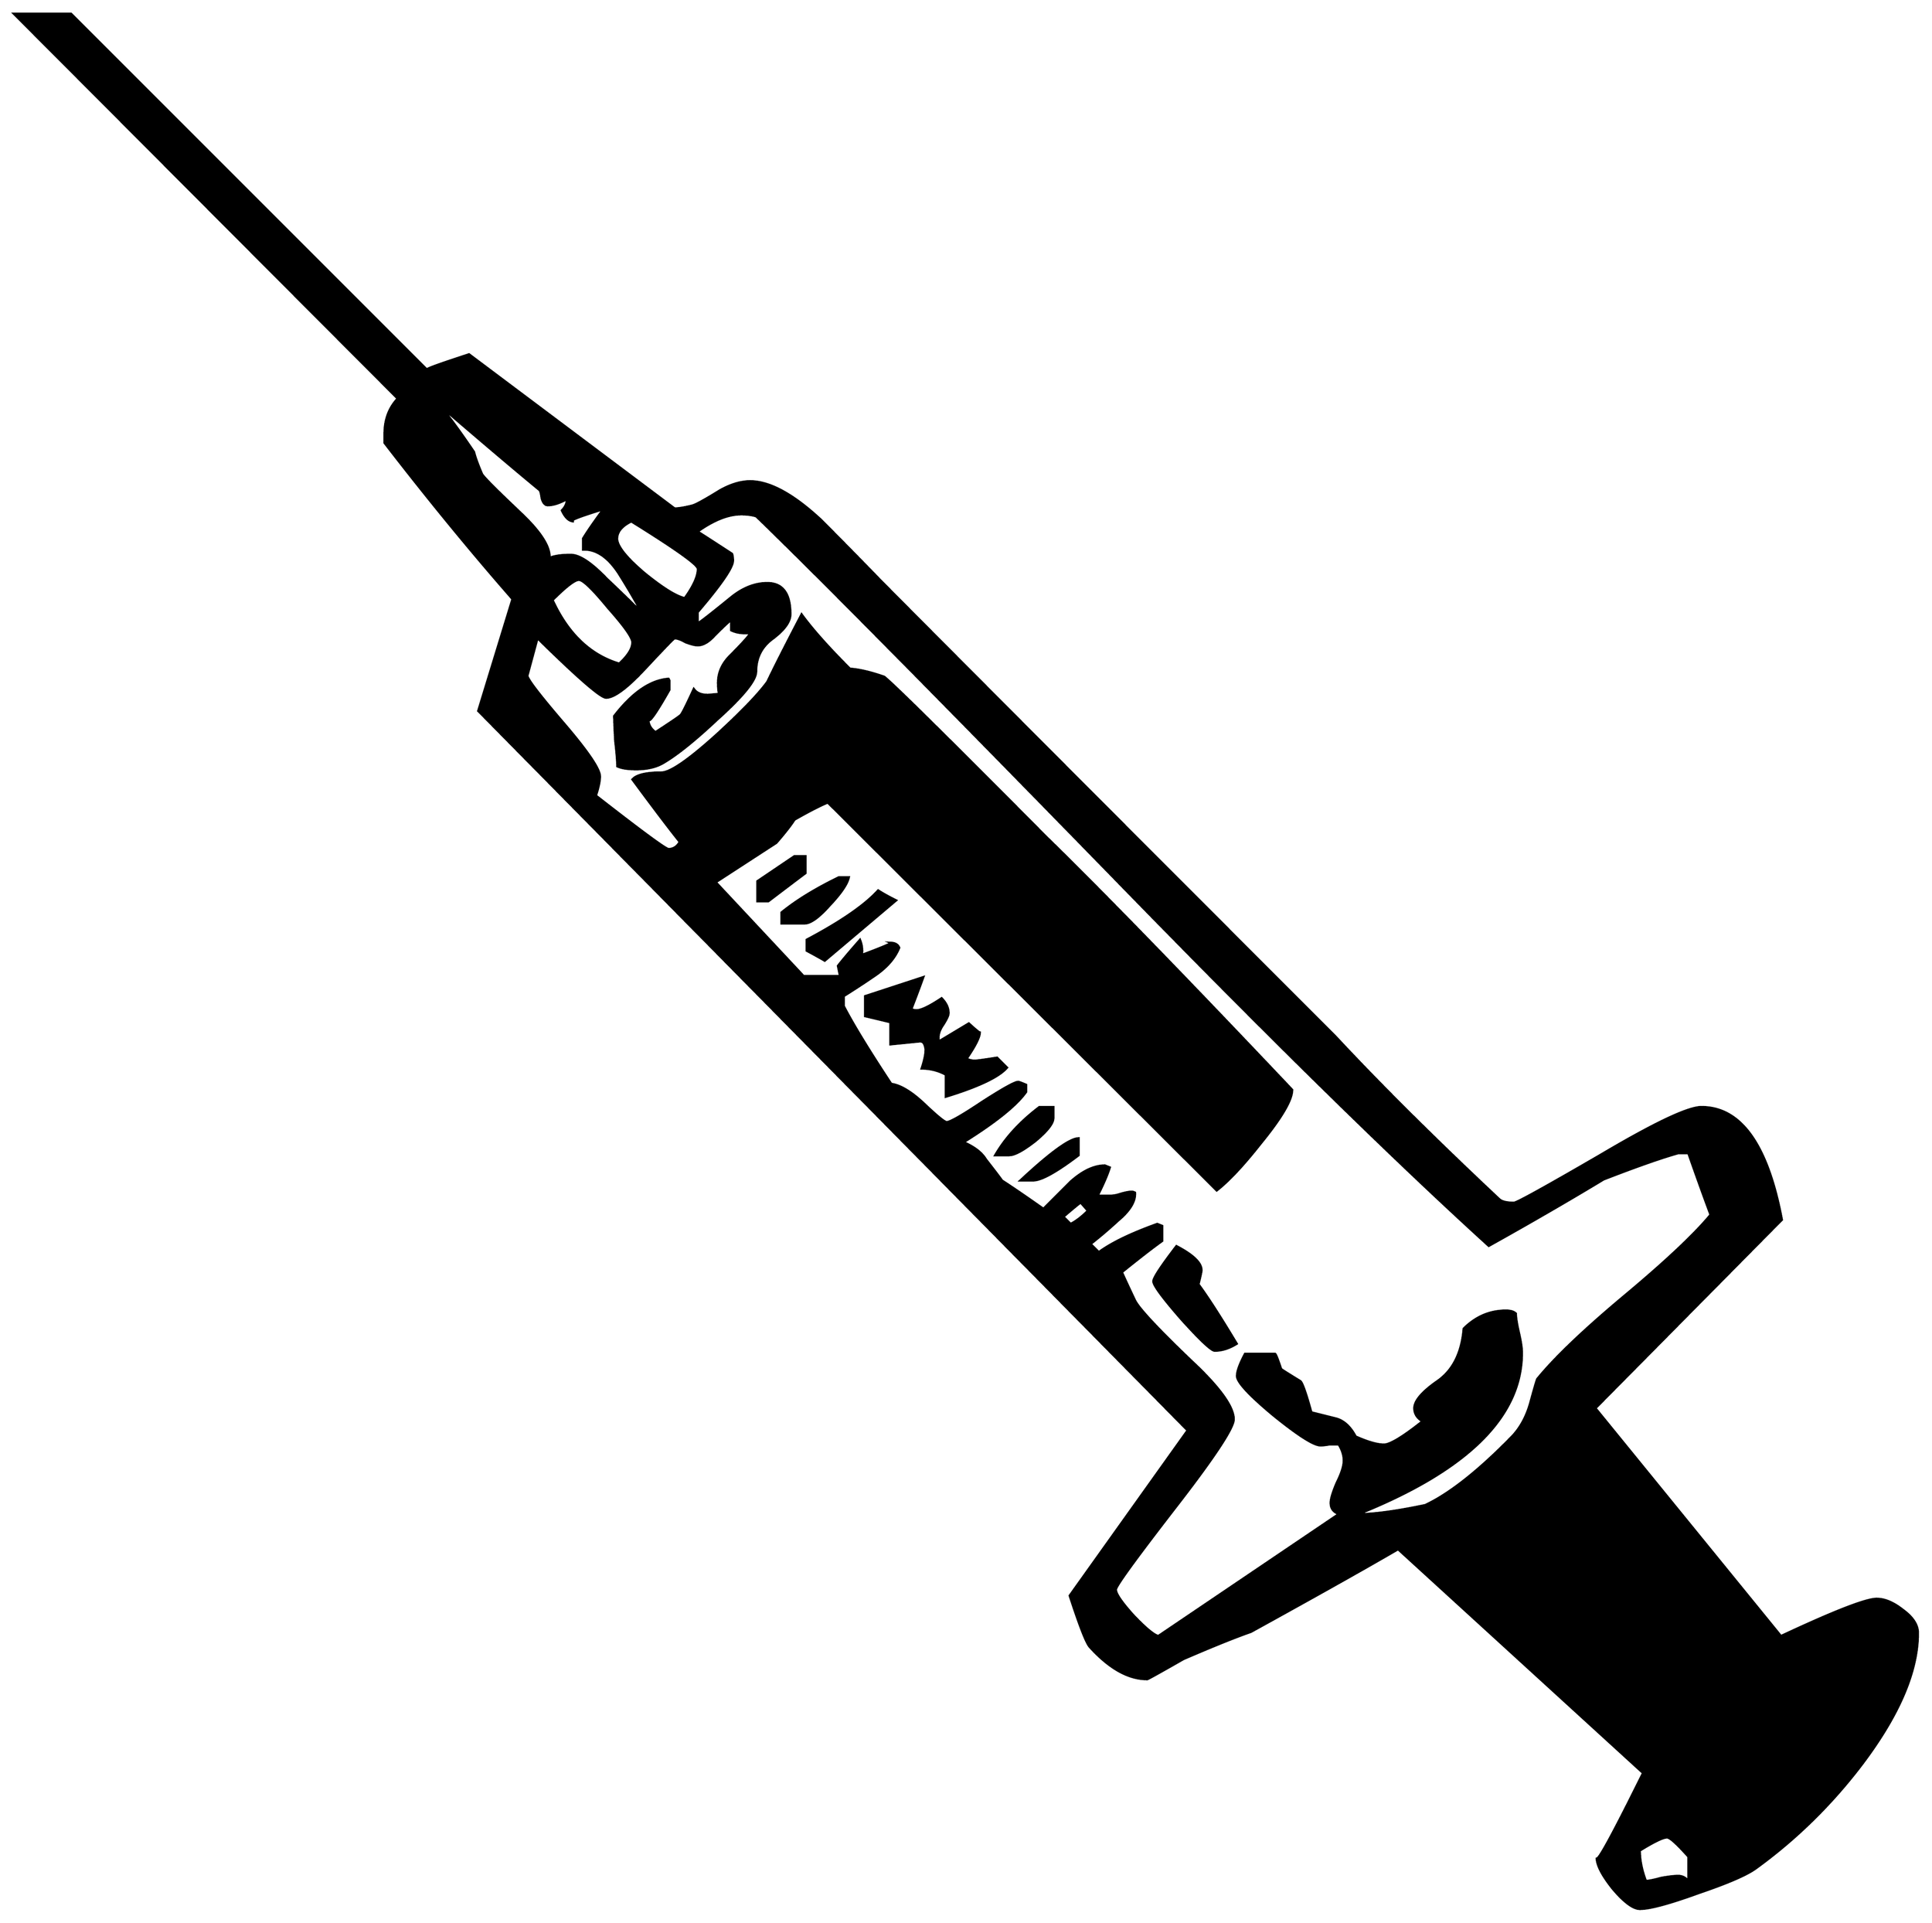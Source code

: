 


\begin{tikzpicture}[y=0.80pt, x=0.80pt, yscale=-1.0, xscale=1.0, inner sep=0pt, outer sep=0pt]
\begin{scope}[shift={(100.0,1714.0)},nonzero rule]
  \path[draw=.,fill=.,line width=1.600pt] (1972.0,76.0) .. controls
    (1972.0,114.0) and (1953.333,157.667) .. (1916.0,207.0) ..
    controls (1886.0,246.333) and (1851.333,280.333) .. (1812.0,309.0)
    .. controls (1803.333,315.667) and (1784.333,324.0) ..
    (1755.0,334.0) .. controls (1725.667,344.667) and (1706.0,350.0)
    .. (1696.0,350.0) .. controls (1689.333,350.0) and
    (1680.333,343.333) .. (1669.0,330.0) .. controls (1658.333,316.667)
    and (1653.0,306.333) .. (1653.0,299.0) .. controls
    (1653.0,305.0) and (1668.333,277.0) .. (1699.0,215.0) --
    (1456.0,-7.0) .. controls (1424.0,11.667) and (1375.333,39.0) ..
    (1310.0,75.0) .. controls (1294.667,80.333) and (1272.333,89.333) ..
    (1243.0,102.0) .. controls (1219.667,115.333) and (1207.667,122.0)
    .. (1207.0,122.0) .. controls (1188.333,122.0) and
    (1169.333,111.333) .. (1150.0,90.0) .. controls (1146.667,86.667)
    and (1140.0,69.667) .. (1130.0,39.0) -- (1247.0,-125.0) --
    (543.0,-839.0) -- (577.0,-950.0) .. controls (535.0,-998.0)
    and (492.667,-1049.667) .. (450.0,-1105.0) -- (450.0,-1114.0) ..
    controls (450.0,-1128.0) and (454.333,-1139.667) ..
    (463.0,-1149.0) -- (82.0,-1531.0) -- (139.0,-1531.0) --
    (492.0,-1178.0) .. controls (493.333,-1179.333) and
    (507.333,-1184.333) .. (534.0,-1193.0) -- (738.0,-1040.0) ..
    controls (742.0,-1040.0) and (748.0,-1041.0) ..
    (756.0,-1043.0) .. controls (760.0,-1044.333) and
    (769.0,-1049.333) .. (783.0,-1058.0) .. controls
    (793.667,-1064.0) and (803.667,-1067.0) .. (813.0,-1067.0) ..
    controls (832.333,-1067.0) and (855.667,-1054.333) ..
    (883.0,-1029.0) .. controls (903.0,-1009.0) and
    (922.667,-989.0) .. (942.0,-969.0) .. controls (1042.0,-868.333)
    and (1192.333,-717.667) .. (1393.0,-517.0) .. controls
    (1437.667,-469.0) and (1492.333,-414.667) .. (1557.0,-354.0) ..
    controls (1559.667,-352.0) and (1564.333,-351.0) ..
    (1571.0,-351.0) .. controls (1573.667,-351.0) and
    (1602.0,-366.667) .. (1656.0,-398.0) .. controls
    (1710.0,-430.0) and (1743.667,-446.0) .. (1757.0,-446.0) ..
    controls (1796.333,-446.0) and (1823.0,-408.667) ..
    (1837.0,-334.0) -- (1652.0,-147.0) -- (1836.0,79.0) ..
    controls (1888.667,54.333) and (1920.333,42.0) .. (1931.0,42.0) ..
    controls (1939.0,42.0) and (1947.667,45.667) .. (1957.0,53.0) ..
    controls (1967.0,60.333) and (1972.0,68.0) .. (1972.0,76.0) --
    cycle(761.0,-980.0) .. controls (761.0,-984.0) and
    (739.0,-999.667) .. (695.0,-1027.0) .. controls
    (685.667,-1022.333) and (681.0,-1016.667) .. (681.0,-1010.0) ..
    controls (681.0,-1002.667) and (690.0,-991.333) ..
    (708.0,-976.0) .. controls (726.0,-961.333) and (739.333,-953.0)
    .. (748.0,-951.0) .. controls (756.667,-963.0) and
    (761.0,-972.667) .. (761.0,-980.0) -- cycle(1766.0,-339.0) ..
    controls (1760.0,-355.0) and (1752.667,-375.333) ..
    (1744.0,-400.0) -- (1734.0,-400.0) .. controls
    (1717.333,-395.333) and (1692.667,-386.667) .. (1660.0,-374.0) ..
    controls (1624.667,-352.667) and (1586.667,-330.667) ..
    (1546.0,-308.0) .. controls (1450.667,-394.667) and
    (1328.667,-514.333) .. (1180.0,-667.0) .. controls
    (998.0,-853.667) and (877.667,-975.333) .. (819.0,-1032.0) ..
    controls (815.0,-1033.333) and (810.0,-1034.0) ..
    (804.0,-1034.0) .. controls (791.333,-1034.0) and
    (777.0,-1028.333) .. (761.0,-1017.0) .. controls
    (768.333,-1012.333) and (779.667,-1005.0) .. (795.0,-995.0) ..
    controls (795.667,-993.667) and (796.0,-991.333) .. (796.0,-988.0)
    .. controls (796.0,-981.333) and (784.333,-964.333) ..
    (761.0,-937.0) -- (761.0,-926.0) .. controls (764.333,-928.0)
    and (775.0,-936.333) .. (793.0,-951.0) .. controls
    (805.0,-961.0) and (817.333,-966.0) .. (830.0,-966.0) ..
    controls (845.333,-966.0) and (853.0,-955.667) .. (853.0,-935.0)
    .. controls (853.0,-927.667) and (847.333,-919.667) ..
    (836.0,-911.0) .. controls (824.667,-903.0) and (819.0,-892.0)
    .. (819.0,-878.0) .. controls (819.0,-869.333) and
    (806.0,-853.333) .. (780.0,-830.0) .. controls (758.667,-810.0)
    and (741.333,-796.0) .. (728.0,-788.0) .. controls
    (720.667,-783.333) and (711.333,-781.0) .. (700.0,-781.0) ..
    controls (691.333,-781.0) and (685.0,-782.0) .. (681.0,-784.0)
    .. controls (681.0,-789.333) and (680.333,-797.667) ..
    (679.0,-809.0) .. controls (678.333,-820.333) and (678.0,-828.667)
    .. (678.0,-834.0) .. controls (696.0,-857.333) and
    (714.0,-869.667) .. (732.0,-871.0) -- (733.0,-869.0) --
    (733.0,-860.0) .. controls (719.0,-835.333) and (712.0,-825.667)
    .. (712.0,-831.0) .. controls (712.0,-825.667) and
    (714.333,-821.333) .. (719.0,-818.0) .. controls (734.333,-828.0)
    and (742.667,-833.667) .. (744.0,-835.0) .. controls
    (745.333,-836.333) and (749.667,-845.0) .. (757.0,-861.0) ..
    controls (759.667,-857.0) and (764.333,-855.0) .. (771.0,-855.0)
    -- (782.0,-856.0) .. controls (781.333,-858.667) and
    (781.0,-862.333) .. (781.0,-867.0) .. controls (781.0,-877.0)
    and (785.0,-886.0) .. (793.0,-894.0) .. controls
    (804.333,-905.333) and (811.0,-912.667) .. (813.0,-916.0) --
    (808.0,-916.0) .. controls (802.667,-916.0) and (798.0,-917.0)
    .. (794.0,-919.0) -- (794.0,-929.0) .. controls
    (792.0,-927.667) and (786.667,-922.667) .. (778.0,-914.0) ..
    controls (772.0,-907.333) and (766.333,-904.0) .. (761.0,-904.0)
    .. controls (758.333,-904.0) and (754.333,-905.0) ..
    (749.0,-907.0) .. controls (744.333,-909.667) and (740.667,-911.0)
    .. (738.0,-911.0) .. controls (737.333,-911.0) and
    (727.667,-901.0) .. (709.0,-881.0) .. controls (691.0,-861.667)
    and (678.0,-852.0) .. (670.0,-852.0) .. controls
    (664.667,-852.0) and (642.0,-871.667) .. (602.0,-911.0) ..
    controls (595.333,-886.333) and (592.0,-874.0) .. (592.0,-874.0)
    .. controls (592.0,-870.667) and (604.0,-855.0) ..
    (628.0,-827.0) .. controls (652.0,-799.0) and (664.0,-781.333)
    .. (664.0,-774.0) .. controls (664.0,-769.333) and
    (662.667,-763.0) .. (660.0,-755.0) .. controls (705.333,-719.667)
    and (729.333,-702.0) .. (732.0,-702.0) .. controls
    (736.667,-702.0) and (740.333,-704.333) .. (743.0,-709.0) ..
    controls (732.333,-722.333) and (716.667,-743.0) .. (696.0,-771.0)
    .. controls (700.0,-775.667) and (709.667,-778.0) ..
    (725.0,-778.0) .. controls (733.667,-778.0) and (752.0,-790.667)
    .. (780.0,-816.0) .. controls (804.667,-838.667) and
    (821.333,-856.0) .. (830.0,-868.0) .. controls (837.333,-883.333)
    and (848.667,-905.667) .. (864.0,-935.0) .. controls
    (874.667,-920.333) and (890.667,-902.333) .. (912.0,-881.0) ..
    controls (921.333,-880.333) and (932.667,-877.667) .. (946.0,-873.0)
    .. controls (954.667,-866.333) and (1008.333,-813.333) ..
    (1107.0,-714.0) .. controls (1163.0,-659.333) and
    (1244.333,-575.667) .. (1351.0,-463.0) .. controls
    (1351.0,-453.0) and (1340.667,-435.333) .. (1320.0,-410.0) ..
    controls (1302.667,-388.0) and (1288.0,-372.333) ..
    (1276.0,-363.0) -- (890.0,-748.0) .. controls (882.0,-744.667)
    and (871.0,-739.0) .. (857.0,-731.0) .. controls
    (853.667,-725.667) and (847.667,-718.0) .. (839.0,-708.0) ..
    controls (825.667,-699.333) and (805.667,-686.333) .. (779.0,-669.0)
    .. controls (798.333,-648.333) and (827.333,-617.333) ..
    (866.0,-576.0) -- (876.0,-576.0) .. controls (882.0,-576.0)
    and (890.667,-576.0) .. (902.0,-576.0) -- (900.0,-586.0) ..
    controls (904.667,-592.0) and (912.0,-600.667) .. (922.0,-612.0)
    .. controls (924.0,-607.333) and (924.667,-602.333) ..
    (924.0,-597.0) .. controls (945.333,-605.0) and (954.667,-609.0)
    .. (952.0,-609.0) .. controls (956.667,-609.0) and
    (959.667,-607.333) .. (961.0,-604.0) .. controls (957.0,-594.0)
    and (949.333,-585.0) .. (938.0,-577.0) .. controls
    (927.333,-569.667) and (916.667,-562.667) .. (906.0,-556.0) --
    (906.0,-546.0) .. controls (915.333,-528.0) and (931.0,-502.333)
    .. (953.0,-469.0) .. controls (962.333,-467.667) and
    (973.333,-461.0) .. (986.0,-449.0) .. controls (998.667,-437.0)
    and (1006.0,-431.0) .. (1008.0,-431.0) .. controls
    (1011.333,-431.0) and (1023.0,-437.667) .. (1043.0,-451.0) ..
    controls (1063.667,-464.333) and (1075.667,-471.0) ..
    (1079.0,-471.0) .. controls (1079.667,-471.0) and
    (1082.333,-470.0) .. (1087.0,-468.0) -- (1087.0,-461.0) ..
    controls (1077.667,-447.667) and (1057.0,-431.0) ..
    (1025.0,-411.0) .. controls (1035.667,-406.333) and
    (1043.0,-400.667) .. (1047.0,-394.0) .. controls
    (1056.333,-382.0) and (1061.667,-375.0) .. (1063.0,-373.0) ..
    controls (1072.333,-367.0) and (1086.0,-357.667) ..
    (1104.0,-345.0) .. controls (1113.333,-354.333) and
    (1122.333,-363.333) .. (1131.0,-372.0) .. controls
    (1143.0,-382.667) and (1154.333,-388.0) .. (1165.0,-388.0) --
    (1170.0,-386.0) .. controls (1168.0,-379.333) and
    (1164.0,-370.0) .. (1158.0,-358.0) -- (1171.0,-358.0) ..
    controls (1173.667,-358.0) and (1177.0,-358.667) ..
    (1181.0,-360.0) .. controls (1185.667,-361.333) and
    (1189.333,-362.0) .. (1192.0,-362.0) .. controls
    (1192.667,-362.0) and (1193.667,-361.667) .. (1195.0,-361.0) ..
    controls (1195.667,-352.333) and (1190.0,-343.0) ..
    (1178.0,-333.0) .. controls (1169.333,-325.0) and
    (1160.333,-317.333) .. (1151.0,-310.0) -- (1159.0,-302.0) ..
    controls (1171.667,-311.333) and (1191.0,-320.667) ..
    (1217.0,-330.0) -- (1222.0,-328.0) -- (1222.0,-313.0) ..
    controls (1212.667,-306.333) and (1199.333,-296.0) ..
    (1182.0,-282.0) .. controls (1184.667,-276.0) and
    (1189.0,-266.667) .. (1195.0,-254.0) .. controls
    (1199.0,-246.0) and (1217.333,-226.333) .. (1250.0,-195.0) ..
    controls (1278.667,-168.333) and (1293.0,-148.667) ..
    (1293.0,-136.0) .. controls (1293.0,-127.333) and
    (1273.333,-97.667) .. (1234.0,-47.0) .. controls (1195.333,3.0)
    and (1176.0,29.667) .. (1176.0,33.0) .. controls (1176.0,37.0)
    and (1181.667,45.333) .. (1193.0,58.0) .. controls (1205.0,70.667)
    and (1213.333,77.667) .. (1218.0,79.0) -- (1397.0,-42.0) ..
    controls (1391.667,-44.0) and (1389.0,-47.667) .. (1389.0,-53.0)
    .. controls (1389.0,-57.0) and (1391.0,-63.667) ..
    (1395.0,-73.0) .. controls (1399.667,-82.333) and (1402.0,-89.667)
    .. (1402.0,-95.0) .. controls (1402.0,-100.333) and
    (1400.333,-105.667) .. (1397.0,-111.0) .. controls
    (1395.0,-111.0) and (1392.0,-111.0) .. (1388.0,-111.0) ..
    controls (1384.0,-110.333) and (1381.0,-110.0) ..
    (1379.0,-110.0) .. controls (1372.333,-110.0) and
    (1356.667,-120.0) .. (1332.0,-140.0) .. controls
    (1308.0,-160.0) and (1296.0,-173.0) .. (1296.0,-179.0) ..
    controls (1296.0,-183.667) and (1298.667,-191.0) ..
    (1304.0,-201.0) -- (1334.0,-201.0) .. controls
    (1334.667,-201.0) and (1336.667,-196.0) .. (1340.0,-186.0) ..
    controls (1340.667,-185.333) and (1347.0,-181.333) ..
    (1359.0,-174.0) .. controls (1361.0,-172.667) and
    (1364.667,-162.333) .. (1370.0,-143.0) .. controls
    (1378.0,-141.0) and (1386.0,-139.0) .. (1394.0,-137.0) ..
    controls (1402.0,-135.0) and (1408.667,-129.0) ..
    (1414.0,-119.0) .. controls (1426.0,-113.667) and
    (1435.333,-111.0) .. (1442.0,-111.0) .. controls
    (1448.0,-111.0) and (1460.667,-118.667) .. (1480.0,-134.0) ..
    controls (1474.667,-137.333) and (1472.0,-141.667) ..
    (1472.0,-147.0) .. controls (1472.0,-154.333) and
    (1479.667,-163.333) .. (1495.0,-174.0) .. controls
    (1510.333,-184.667) and (1519.0,-202.0) .. (1521.0,-226.0) ..
    controls (1533.0,-238.0) and (1547.0,-244.0) ..
    (1563.0,-244.0) .. controls (1567.667,-244.0) and
    (1571.0,-243.0) .. (1573.0,-241.0) .. controls
    (1573.0,-237.0) and (1574.0,-230.667) .. (1576.0,-222.0) ..
    controls (1578.0,-213.333) and (1579.0,-206.667) ..
    (1579.0,-202.0) .. controls (1579.0,-138.667) and
    (1525.0,-85.333) .. (1417.0,-42.0) .. controls (1432.333,-42.0)
    and (1454.333,-45.0) .. (1483.0,-51.0) .. controls
    (1507.0,-62.333) and (1535.333,-84.667) .. (1568.0,-118.0) ..
    controls (1576.667,-126.667) and (1583.0,-138.0) ..
    (1587.0,-152.0) .. controls (1591.0,-166.667) and
    (1593.333,-174.667) .. (1594.0,-176.0) .. controls
    (1611.333,-197.333) and (1640.333,-225.0) .. (1681.0,-259.0) ..
    controls (1721.667,-293.0) and (1750.0,-319.667) ..
    (1766.0,-339.0) -- cycle(705.0,-937.0) .. controls
    (697.667,-950.333) and (690.0,-963.333) .. (682.0,-976.0) ..
    controls (671.333,-992.0) and (659.667,-999.667) .. (647.0,-999.0)
    -- (647.0,-1010.0) .. controls (651.0,-1016.667) and
    (657.667,-1026.333) .. (667.0,-1039.0) .. controls
    (641.0,-1031.0) and (631.333,-1027.0) .. (638.0,-1027.0) ..
    controls (633.333,-1027.0) and (629.333,-1030.667) ..
    (626.0,-1038.0) .. controls (629.333,-1041.333) and
    (631.0,-1045.0) .. (631.0,-1049.0) .. controls
    (623.667,-1045.0) and (617.333,-1043.0) .. (612.0,-1043.0) ..
    controls (609.333,-1043.0) and (607.333,-1045.333) ..
    (606.0,-1050.0) .. controls (605.333,-1054.667) and
    (604.667,-1057.333) .. (604.0,-1058.0) .. controls
    (581.333,-1076.667) and (548.667,-1104.333) .. (506.0,-1141.0) ..
    controls (514.0,-1131.667) and (525.0,-1116.667) ..
    (539.0,-1096.0) .. controls (540.333,-1090.667) and
    (543.0,-1083.333) .. (547.0,-1074.0) .. controls
    (549.0,-1070.667) and (562.333,-1057.333) .. (587.0,-1034.0) ..
    controls (605.667,-1016.0) and (614.667,-1001.667) ..
    (614.0,-991.0) .. controls (618.667,-993.0) and (625.667,-994.0)
    .. (635.0,-994.0) .. controls (643.667,-994.0) and
    (655.667,-986.0) .. (671.0,-970.0) .. controls (682.333,-959.333)
    and (693.667,-948.333) .. (705.0,-937.0) -- cycle(696.0,-907.0)
    .. controls (696.0,-911.667) and (688.0,-923.0) ..
    (672.0,-941.0) .. controls (656.667,-959.667) and (647.0,-969.0)
    .. (643.0,-969.0) .. controls (639.0,-969.0) and
    (630.333,-962.333) .. (617.0,-949.0) .. controls (632.333,-915.667)
    and (654.333,-894.667) .. (683.0,-886.0) .. controls
    (691.667,-894.0) and (696.0,-901.0) .. (696.0,-907.0) --
    cycle(1148.0,-343.0) -- (1141.0,-351.0) .. controls
    (1139.0,-349.667) and (1133.333,-345.0) .. (1124.0,-337.0) --
    (1131.0,-330.0) .. controls (1136.333,-332.667) and
    (1142.0,-337.0) .. (1148.0,-343.0) -- cycle(1744.0,322.0) --
    (1744.0,298.0) .. controls (1732.667,285.333) and (1725.667,279.0)
    .. (1723.0,279.0) .. controls (1719.0,279.0) and
    (1710.0,283.333) .. (1696.0,292.0) .. controls (1696.0,301.333)
    and (1698.0,311.333) .. (1702.0,322.0) .. controls
    (1704.667,322.0) and (1709.667,321.0) .. (1717.0,319.0) ..
    controls (1724.333,317.667) and (1730.0,317.0) .. (1734.0,317.0)
    .. controls (1738.0,317.0) and (1741.333,318.667) ..
    (1744.0,322.0) -- cycle(958.0,-651.0) -- (887.0,-591.0) ..
    controls (883.667,-593.0) and (877.667,-596.333) .. (869.0,-601.0)
    -- (869.0,-612.0) .. controls (903.0,-630.0) and
    (926.667,-646.333) .. (940.0,-661.0) .. controls (944.0,-658.333)
    and (950.0,-655.0) .. (958.0,-651.0) -- cycle(911.0,-674.0)
    .. controls (909.667,-667.333) and (903.333,-658.0) ..
    (892.0,-646.0) .. controls (881.333,-634.0) and (873.0,-628.0)
    .. (867.0,-628.0) -- (844.0,-628.0) -- (844.0,-639.0) ..
    controls (858.667,-651.0) and (877.667,-662.667) .. (901.0,-674.0)
    -- (911.0,-674.0) -- cycle(868.0,-678.0) .. controls
    (860.0,-672.0) and (847.667,-662.667) .. (831.0,-650.0) --
    (820.0,-650.0) -- (820.0,-670.0) -- (857.0,-695.0) --
    (868.0,-695.0) -- (868.0,-678.0) -- cycle(1068.0,-485.0) ..
    controls (1060.0,-475.667) and (1039.667,-466.0) ..
    (1007.0,-456.0) -- (1007.0,-478.0) .. controls
    (999.667,-482.0) and (991.667,-484.0) .. (983.0,-484.0) ..
    controls (985.667,-492.0) and (987.0,-498.333) .. (987.0,-503.0)
    .. controls (986.333,-508.333) and (984.667,-511.0) ..
    (982.0,-511.0) -- (952.0,-508.0) -- (952.0,-530.0) ..
    controls (946.667,-531.333) and (938.333,-533.333) .. (927.0,-536.0)
    -- (927.0,-556.0) -- (985.0,-575.0) .. controls
    (981.667,-565.667) and (977.667,-555.0) .. (973.0,-543.0) ..
    controls (975.0,-542.333) and (976.667,-542.0) .. (978.0,-542.0)
    .. controls (982.667,-542.0) and (991.0,-546.0) ..
    (1003.0,-554.0) .. controls (1007.667,-549.333) and
    (1010.0,-544.333) .. (1010.0,-539.0) .. controls
    (1010.0,-537.0) and (1008.333,-533.333) .. (1005.0,-528.0) ..
    controls (1001.667,-523.333) and (1000.0,-519.0) ..
    (1000.0,-515.0) -- (1000.0,-511.0) .. controls
    (1006.667,-515.0) and (1016.667,-521.0) .. (1030.0,-529.0) ..
    controls (1037.333,-522.333) and (1041.0,-519.333) ..
    (1041.0,-520.0) .. controls (1041.0,-515.333) and
    (1036.667,-506.667) .. (1028.0,-494.0) .. controls
    (1030.0,-492.667) and (1032.667,-492.0) .. (1036.0,-492.0) ..
    controls (1038.0,-492.0) and (1045.333,-493.0) ..
    (1058.0,-495.0) -- (1068.0,-485.0) -- cycle(1296.0,-211.0)
    .. controls (1288.667,-206.333) and (1281.333,-204.0) ..
    (1274.0,-204.0) .. controls (1270.667,-204.0) and
    (1259.667,-214.333) .. (1241.0,-235.0) .. controls
    (1222.333,-256.333) and (1213.0,-269.0) .. (1213.0,-273.0) ..
    controls (1213.0,-276.333) and (1220.667,-288.0) ..
    (1236.0,-308.0) .. controls (1252.667,-299.333) and
    (1261.0,-291.333) .. (1261.0,-284.0) .. controls
    (1261.0,-282.667) and (1260.0,-278.0) .. (1258.0,-270.0) ..
    controls (1267.333,-257.333) and (1280.0,-237.667) ..
    (1296.0,-211.0) -- cycle(1114.0,-435.0) .. controls
    (1114.0,-429.667) and (1108.0,-422.0) .. (1096.0,-412.0) ..
    controls (1084.0,-402.667) and (1075.333,-398.0) ..
    (1070.0,-398.0) -- (1056.0,-398.0) .. controls
    (1066.0,-415.333) and (1080.667,-431.333) .. (1100.0,-446.0) --
    (1114.0,-446.0) -- (1114.0,-435.0) -- cycle(1139.0,-398.0)
    .. controls (1117.0,-381.333) and (1102.0,-373.0) ..
    (1094.0,-373.0) -- (1081.0,-373.0) .. controls
    (1111.0,-401.0) and (1130.333,-415.0) .. (1139.0,-415.0) --
    (1139.0,-398.0) -- cycle;
\end{scope}

\end{tikzpicture}

